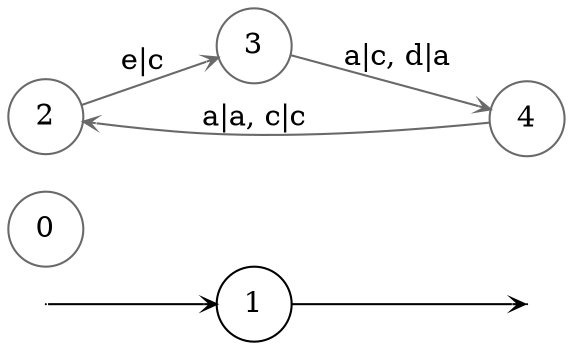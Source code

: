 digraph
{
  vcsn_context = "lat<letterset<char_letters(abcde)>, letterset<char_letters(abcde)>>, b"
  rankdir = LR
  edge [arrowhead = vee, arrowsize = .6]
  {
    node [shape = point, width = 0]
    I1
    F1
  }
  {
    node [shape = circle, style = rounded, width = 0.5]
    0 [color = DimGray]
    1
    2 [color = DimGray]
    3 [color = DimGray]
    4 [color = DimGray]
  }
  I1 -> 1
  1 -> F1
  2 -> 3 [label = "e|c", color = DimGray]
  3 -> 4 [label = "a|c, d|a", color = DimGray]
  4 -> 2 [label = "a|a, c|c", color = DimGray]
}
